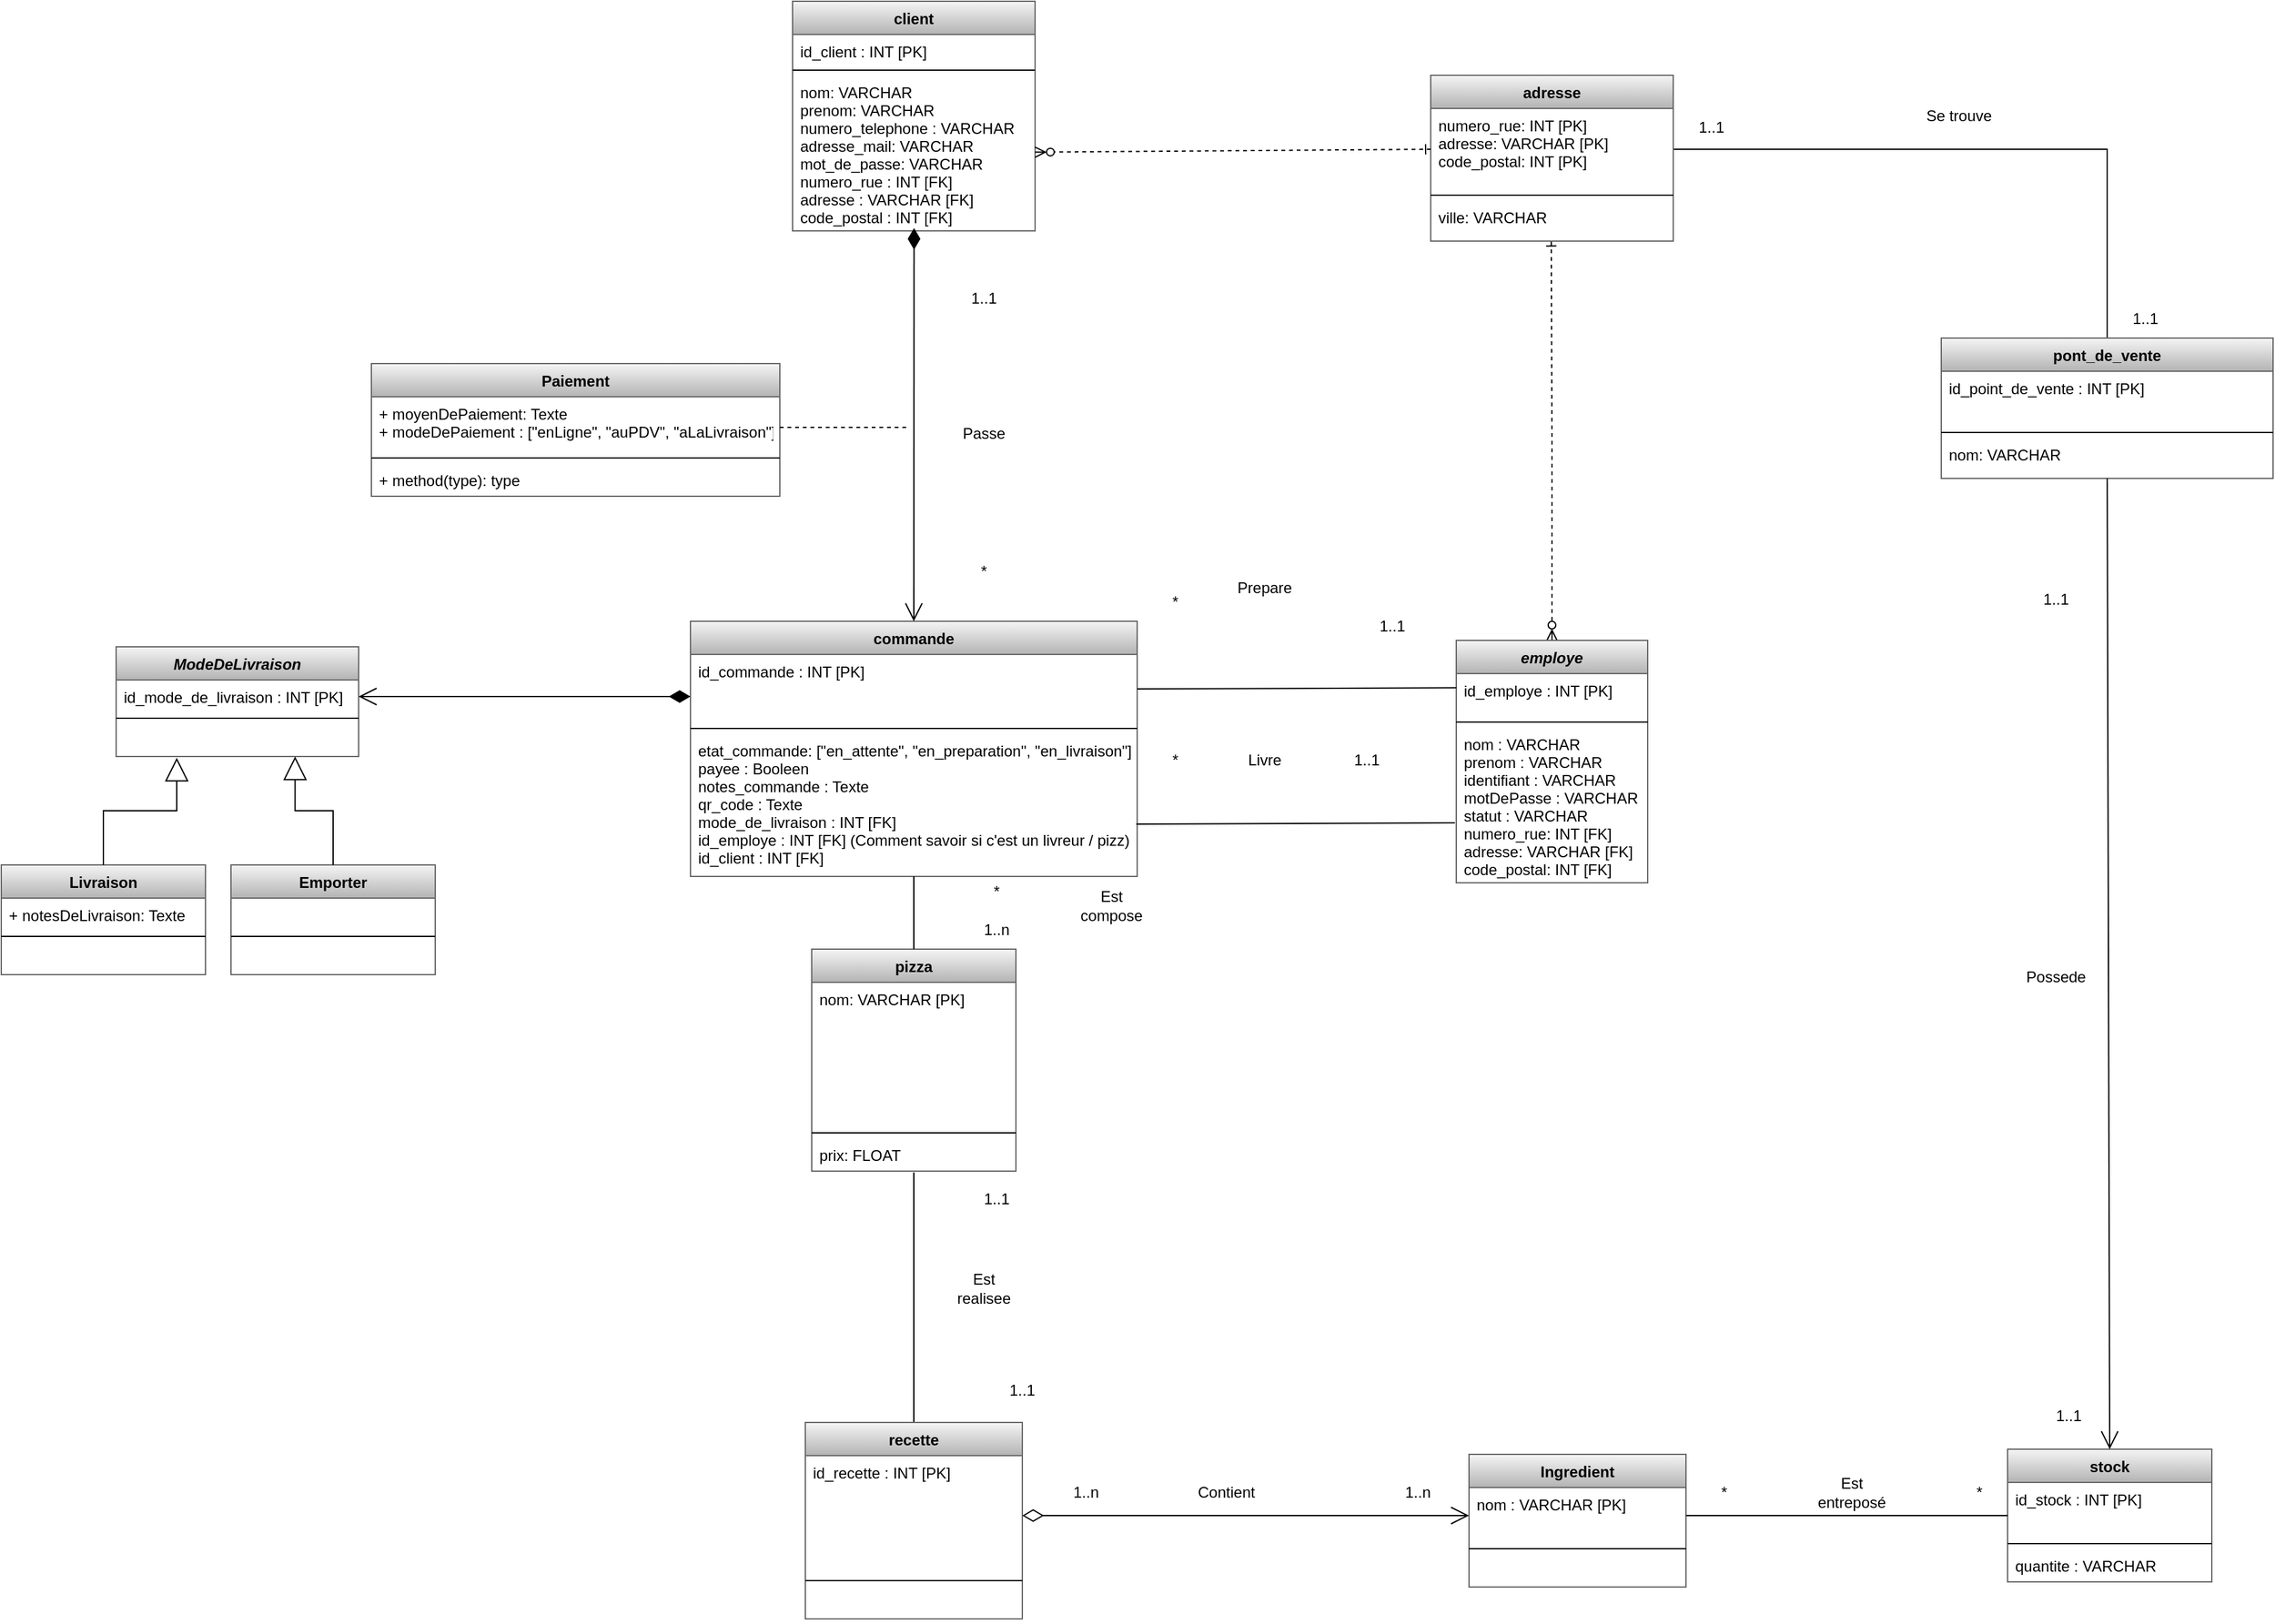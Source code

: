 <mxfile version="20.0.1" type="device"><diagram id="4pZE0eaLuYek-F89iUta" name="Page-1"><mxGraphModel dx="3076" dy="762" grid="1" gridSize="10" guides="1" tooltips="1" connect="1" arrows="1" fold="1" page="1" pageScale="1" pageWidth="827" pageHeight="1169" math="0" shadow="0"><root><mxCell id="0"/><mxCell id="1" parent="0"/><mxCell id="tlW0djvK44GhxYyLrSYD-18" value="client" style="swimlane;fontStyle=1;align=center;verticalAlign=top;childLayout=stackLayout;horizontal=1;startSize=26;horizontalStack=0;resizeParent=1;resizeParentMax=0;resizeLast=0;collapsible=1;marginBottom=0;fillColor=#f5f5f5;gradientColor=#b3b3b3;strokeColor=#666666;" vertex="1" parent="1"><mxGeometry x="-500" y="36" width="190" height="180" as="geometry"/></mxCell><mxCell id="tlW0djvK44GhxYyLrSYD-19" value="id_client : INT [PK]" style="text;strokeColor=none;fillColor=none;align=left;verticalAlign=top;spacingLeft=4;spacingRight=4;overflow=hidden;rotatable=0;points=[[0,0.5],[1,0.5]];portConstraint=eastwest;" vertex="1" parent="tlW0djvK44GhxYyLrSYD-18"><mxGeometry y="26" width="190" height="24" as="geometry"/></mxCell><mxCell id="tlW0djvK44GhxYyLrSYD-20" value="" style="line;strokeWidth=1;fillColor=none;align=left;verticalAlign=middle;spacingTop=-1;spacingLeft=3;spacingRight=3;rotatable=0;labelPosition=right;points=[];portConstraint=eastwest;" vertex="1" parent="tlW0djvK44GhxYyLrSYD-18"><mxGeometry y="50" width="190" height="8" as="geometry"/></mxCell><mxCell id="tlW0djvK44GhxYyLrSYD-21" value="nom: VARCHAR&#10;prenom: VARCHAR&#10;numero_telephone : VARCHAR&#10;adresse_mail: VARCHAR&#10;mot_de_passe: VARCHAR&#10;numero_rue : INT [FK]&#10;adresse : VARCHAR [FK]&#10;code_postal : INT [FK]" style="text;strokeColor=none;fillColor=none;align=left;verticalAlign=top;spacingLeft=4;spacingRight=4;overflow=hidden;rotatable=0;points=[[0,0.5],[1,0.5]];portConstraint=eastwest;" vertex="1" parent="tlW0djvK44GhxYyLrSYD-18"><mxGeometry y="58" width="190" height="122" as="geometry"/></mxCell><mxCell id="tlW0djvK44GhxYyLrSYD-22" style="edgeStyle=orthogonalEdgeStyle;rounded=0;jumpSize=6;orthogonalLoop=1;jettySize=auto;html=1;exitX=0.5;exitY=0;exitDx=0;exitDy=0;entryX=0.497;entryY=0.994;entryDx=0;entryDy=0;entryPerimeter=0;endArrow=ERone;endFill=0;strokeWidth=1;dashed=1;startArrow=ERzeroToMany;startFill=0;" edge="1" parent="1" source="tlW0djvK44GhxYyLrSYD-23" target="tlW0djvK44GhxYyLrSYD-88"><mxGeometry relative="1" as="geometry"/></mxCell><mxCell id="tlW0djvK44GhxYyLrSYD-23" value="employe" style="swimlane;fontStyle=3;align=center;verticalAlign=top;childLayout=stackLayout;horizontal=1;startSize=26;horizontalStack=0;resizeParent=1;resizeParentMax=0;resizeLast=0;collapsible=1;marginBottom=0;fillColor=#f5f5f5;gradientColor=#b3b3b3;strokeColor=#666666;" vertex="1" parent="1"><mxGeometry x="20" y="537" width="150" height="190" as="geometry"><mxRectangle x="340" y="87" width="80" height="26" as="alternateBounds"/></mxGeometry></mxCell><mxCell id="tlW0djvK44GhxYyLrSYD-24" value="id_employe : INT [PK]" style="text;strokeColor=none;fillColor=none;align=left;verticalAlign=top;spacingLeft=4;spacingRight=4;overflow=hidden;rotatable=0;points=[[0,0.5],[1,0.5]];portConstraint=eastwest;" vertex="1" parent="tlW0djvK44GhxYyLrSYD-23"><mxGeometry y="26" width="150" height="34" as="geometry"/></mxCell><mxCell id="tlW0djvK44GhxYyLrSYD-25" value="" style="line;strokeWidth=1;fillColor=none;align=left;verticalAlign=middle;spacingTop=-1;spacingLeft=3;spacingRight=3;rotatable=0;labelPosition=right;points=[];portConstraint=eastwest;" vertex="1" parent="tlW0djvK44GhxYyLrSYD-23"><mxGeometry y="60" width="150" height="8" as="geometry"/></mxCell><mxCell id="tlW0djvK44GhxYyLrSYD-26" value="nom : VARCHAR&#10;prenom : VARCHAR&#10;identifiant : VARCHAR&#10;motDePasse : VARCHAR&#10;statut : VARCHAR&#10;numero_rue: INT [FK]&#10;adresse: VARCHAR [FK]&#10;code_postal: INT [FK]&#10;" style="text;strokeColor=none;fillColor=none;align=left;verticalAlign=top;spacingLeft=4;spacingRight=4;overflow=hidden;rotatable=0;points=[[0,0.5],[1,0.5]];portConstraint=eastwest;" vertex="1" parent="tlW0djvK44GhxYyLrSYD-23"><mxGeometry y="68" width="150" height="122" as="geometry"/></mxCell><mxCell id="tlW0djvK44GhxYyLrSYD-27" value="commande" style="swimlane;fontStyle=1;align=center;verticalAlign=top;childLayout=stackLayout;horizontal=1;startSize=26;horizontalStack=0;resizeParent=1;resizeParentMax=0;resizeLast=0;collapsible=1;marginBottom=0;fillColor=#f5f5f5;gradientColor=#b3b3b3;strokeColor=#666666;" vertex="1" parent="1"><mxGeometry x="-580" y="522" width="350" height="200" as="geometry"/></mxCell><mxCell id="tlW0djvK44GhxYyLrSYD-28" value="id_commande : INT [PK]" style="text;strokeColor=none;fillColor=none;align=left;verticalAlign=top;spacingLeft=4;spacingRight=4;overflow=hidden;rotatable=0;points=[[0,0.5],[1,0.5]];portConstraint=eastwest;" vertex="1" parent="tlW0djvK44GhxYyLrSYD-27"><mxGeometry y="26" width="350" height="54" as="geometry"/></mxCell><mxCell id="tlW0djvK44GhxYyLrSYD-29" value="" style="line;strokeWidth=1;fillColor=none;align=left;verticalAlign=middle;spacingTop=-1;spacingLeft=3;spacingRight=3;rotatable=0;labelPosition=right;points=[];portConstraint=eastwest;" vertex="1" parent="tlW0djvK44GhxYyLrSYD-27"><mxGeometry y="80" width="350" height="8" as="geometry"/></mxCell><mxCell id="tlW0djvK44GhxYyLrSYD-30" value="etat_commande: [&quot;en_attente&quot;, &quot;en_preparation&quot;, &quot;en_livraison&quot;]&#10;payee : Booleen&#10;notes_commande : Texte&#10;qr_code : Texte&#10;mode_de_livraison : INT [FK]&#10;id_employe : INT [FK] (Comment savoir si c'est un livreur / pizz)&#10;id_client : INT [FK]" style="text;strokeColor=none;fillColor=none;align=left;verticalAlign=top;spacingLeft=4;spacingRight=4;overflow=hidden;rotatable=0;points=[[0,0.5],[1,0.5]];portConstraint=eastwest;" vertex="1" parent="tlW0djvK44GhxYyLrSYD-27"><mxGeometry y="88" width="350" height="112" as="geometry"/></mxCell><mxCell id="tlW0djvK44GhxYyLrSYD-31" value="Paiement" style="swimlane;fontStyle=1;align=center;verticalAlign=top;childLayout=stackLayout;horizontal=1;startSize=26;horizontalStack=0;resizeParent=1;resizeParentMax=0;resizeLast=0;collapsible=1;marginBottom=0;fillColor=#f5f5f5;gradientColor=#b3b3b3;strokeColor=#666666;" vertex="1" parent="1"><mxGeometry x="-830" y="320" width="320" height="104" as="geometry"/></mxCell><mxCell id="tlW0djvK44GhxYyLrSYD-32" value="+ moyenDePaiement: Texte&#10;+ modeDePaiement : [&quot;enLigne&quot;, &quot;auPDV&quot;, &quot;aLaLivraison&quot;]" style="text;strokeColor=none;fillColor=none;align=left;verticalAlign=top;spacingLeft=4;spacingRight=4;overflow=hidden;rotatable=0;points=[[0,0.5],[1,0.5]];portConstraint=eastwest;" vertex="1" parent="tlW0djvK44GhxYyLrSYD-31"><mxGeometry y="26" width="320" height="44" as="geometry"/></mxCell><mxCell id="tlW0djvK44GhxYyLrSYD-33" value="" style="line;strokeWidth=1;fillColor=none;align=left;verticalAlign=middle;spacingTop=-1;spacingLeft=3;spacingRight=3;rotatable=0;labelPosition=right;points=[];portConstraint=eastwest;" vertex="1" parent="tlW0djvK44GhxYyLrSYD-31"><mxGeometry y="70" width="320" height="8" as="geometry"/></mxCell><mxCell id="tlW0djvK44GhxYyLrSYD-34" value="+ method(type): type" style="text;strokeColor=none;fillColor=none;align=left;verticalAlign=top;spacingLeft=4;spacingRight=4;overflow=hidden;rotatable=0;points=[[0,0.5],[1,0.5]];portConstraint=eastwest;" vertex="1" parent="tlW0djvK44GhxYyLrSYD-31"><mxGeometry y="78" width="320" height="26" as="geometry"/></mxCell><mxCell id="tlW0djvK44GhxYyLrSYD-35" value="pizza" style="swimlane;fontStyle=1;align=center;verticalAlign=top;childLayout=stackLayout;horizontal=1;startSize=26;horizontalStack=0;resizeParent=1;resizeParentMax=0;resizeLast=0;collapsible=1;marginBottom=0;fillColor=#f5f5f5;gradientColor=#b3b3b3;strokeColor=#666666;" vertex="1" parent="1"><mxGeometry x="-485" y="779" width="160" height="174" as="geometry"/></mxCell><mxCell id="tlW0djvK44GhxYyLrSYD-36" value="nom: VARCHAR [PK]&#10;" style="text;strokeColor=none;fillColor=none;align=left;verticalAlign=top;spacingLeft=4;spacingRight=4;overflow=hidden;rotatable=0;points=[[0,0.5],[1,0.5]];portConstraint=eastwest;" vertex="1" parent="tlW0djvK44GhxYyLrSYD-35"><mxGeometry y="26" width="160" height="114" as="geometry"/></mxCell><mxCell id="tlW0djvK44GhxYyLrSYD-37" value="" style="line;strokeWidth=1;fillColor=none;align=left;verticalAlign=middle;spacingTop=-1;spacingLeft=3;spacingRight=3;rotatable=0;labelPosition=right;points=[];portConstraint=eastwest;" vertex="1" parent="tlW0djvK44GhxYyLrSYD-35"><mxGeometry y="140" width="160" height="8" as="geometry"/></mxCell><mxCell id="tlW0djvK44GhxYyLrSYD-38" value="prix: FLOAT" style="text;strokeColor=none;fillColor=none;align=left;verticalAlign=top;spacingLeft=4;spacingRight=4;overflow=hidden;rotatable=0;points=[[0,0.5],[1,0.5]];portConstraint=eastwest;" vertex="1" parent="tlW0djvK44GhxYyLrSYD-35"><mxGeometry y="148" width="160" height="26" as="geometry"/></mxCell><mxCell id="tlW0djvK44GhxYyLrSYD-39" style="edgeStyle=orthogonalEdgeStyle;rounded=0;jumpSize=6;orthogonalLoop=1;jettySize=auto;html=1;exitX=0.5;exitY=0;exitDx=0;exitDy=0;entryX=1;entryY=0.5;entryDx=0;entryDy=0;endArrow=none;endFill=0;strokeWidth=1;" edge="1" parent="1" source="tlW0djvK44GhxYyLrSYD-40" target="tlW0djvK44GhxYyLrSYD-86"><mxGeometry relative="1" as="geometry"/></mxCell><mxCell id="tlW0djvK44GhxYyLrSYD-40" value="pont_de_vente" style="swimlane;fontStyle=1;align=center;verticalAlign=top;childLayout=stackLayout;horizontal=1;startSize=26;horizontalStack=0;resizeParent=1;resizeParentMax=0;resizeLast=0;collapsible=1;marginBottom=0;fillColor=#f5f5f5;gradientColor=#b3b3b3;strokeColor=#666666;" vertex="1" parent="1"><mxGeometry x="400" y="300" width="260" height="110" as="geometry"/></mxCell><mxCell id="tlW0djvK44GhxYyLrSYD-41" value="id_point_de_vente : INT [PK]" style="text;strokeColor=none;fillColor=none;align=left;verticalAlign=top;spacingLeft=4;spacingRight=4;overflow=hidden;rotatable=0;points=[[0,0.5],[1,0.5]];portConstraint=eastwest;" vertex="1" parent="tlW0djvK44GhxYyLrSYD-40"><mxGeometry y="26" width="260" height="44" as="geometry"/></mxCell><mxCell id="tlW0djvK44GhxYyLrSYD-42" value="" style="line;strokeWidth=1;fillColor=none;align=left;verticalAlign=middle;spacingTop=-1;spacingLeft=3;spacingRight=3;rotatable=0;labelPosition=right;points=[];portConstraint=eastwest;" vertex="1" parent="tlW0djvK44GhxYyLrSYD-40"><mxGeometry y="70" width="260" height="8" as="geometry"/></mxCell><mxCell id="tlW0djvK44GhxYyLrSYD-43" value="nom: VARCHAR" style="text;strokeColor=none;fillColor=none;align=left;verticalAlign=top;spacingLeft=4;spacingRight=4;overflow=hidden;rotatable=0;points=[[0,0.5],[1,0.5]];portConstraint=eastwest;" vertex="1" parent="tlW0djvK44GhxYyLrSYD-40"><mxGeometry y="78" width="260" height="32" as="geometry"/></mxCell><mxCell id="tlW0djvK44GhxYyLrSYD-44" value="stock" style="swimlane;fontStyle=1;align=center;verticalAlign=top;childLayout=stackLayout;horizontal=1;startSize=26;horizontalStack=0;resizeParent=1;resizeParentMax=0;resizeLast=0;collapsible=1;marginBottom=0;fillColor=#f5f5f5;gradientColor=#b3b3b3;strokeColor=#666666;" vertex="1" parent="1"><mxGeometry x="452" y="1171" width="160" height="104" as="geometry"/></mxCell><mxCell id="tlW0djvK44GhxYyLrSYD-45" value="id_stock : INT [PK]" style="text;strokeColor=none;fillColor=none;align=left;verticalAlign=top;spacingLeft=4;spacingRight=4;overflow=hidden;rotatable=0;points=[[0,0.5],[1,0.5]];portConstraint=eastwest;" vertex="1" parent="tlW0djvK44GhxYyLrSYD-44"><mxGeometry y="26" width="160" height="44" as="geometry"/></mxCell><mxCell id="tlW0djvK44GhxYyLrSYD-46" value="" style="line;strokeWidth=1;fillColor=none;align=left;verticalAlign=middle;spacingTop=-1;spacingLeft=3;spacingRight=3;rotatable=0;labelPosition=right;points=[];portConstraint=eastwest;" vertex="1" parent="tlW0djvK44GhxYyLrSYD-44"><mxGeometry y="70" width="160" height="8" as="geometry"/></mxCell><mxCell id="tlW0djvK44GhxYyLrSYD-47" value="quantite : VARCHAR" style="text;strokeColor=none;fillColor=none;align=left;verticalAlign=top;spacingLeft=4;spacingRight=4;overflow=hidden;rotatable=0;points=[[0,0.5],[1,0.5]];portConstraint=eastwest;" vertex="1" parent="tlW0djvK44GhxYyLrSYD-44"><mxGeometry y="78" width="160" height="26" as="geometry"/></mxCell><mxCell id="tlW0djvK44GhxYyLrSYD-68" value="ModeDeLivraison" style="swimlane;fontStyle=3;align=center;verticalAlign=top;childLayout=stackLayout;horizontal=1;startSize=26;horizontalStack=0;resizeParent=1;resizeParentMax=0;resizeLast=0;collapsible=1;marginBottom=0;fillColor=#f5f5f5;gradientColor=#b3b3b3;strokeColor=#666666;" vertex="1" parent="1"><mxGeometry x="-1030" y="542" width="190" height="86" as="geometry"/></mxCell><mxCell id="tlW0djvK44GhxYyLrSYD-69" value="id_mode_de_livraison : INT [PK]" style="text;strokeColor=none;fillColor=none;align=left;verticalAlign=top;spacingLeft=4;spacingRight=4;overflow=hidden;rotatable=0;points=[[0,0.5],[1,0.5]];portConstraint=eastwest;" vertex="1" parent="tlW0djvK44GhxYyLrSYD-68"><mxGeometry y="26" width="190" height="26" as="geometry"/></mxCell><mxCell id="tlW0djvK44GhxYyLrSYD-70" value="" style="line;strokeWidth=1;fillColor=none;align=left;verticalAlign=middle;spacingTop=-1;spacingLeft=3;spacingRight=3;rotatable=0;labelPosition=right;points=[];portConstraint=eastwest;" vertex="1" parent="tlW0djvK44GhxYyLrSYD-68"><mxGeometry y="52" width="190" height="8" as="geometry"/></mxCell><mxCell id="tlW0djvK44GhxYyLrSYD-71" value=" " style="text;strokeColor=none;fillColor=none;align=left;verticalAlign=top;spacingLeft=4;spacingRight=4;overflow=hidden;rotatable=0;points=[[0,0.5],[1,0.5]];portConstraint=eastwest;" vertex="1" parent="tlW0djvK44GhxYyLrSYD-68"><mxGeometry y="60" width="190" height="26" as="geometry"/></mxCell><mxCell id="tlW0djvK44GhxYyLrSYD-72" value="Livraison" style="swimlane;fontStyle=1;align=center;verticalAlign=top;childLayout=stackLayout;horizontal=1;startSize=26;horizontalStack=0;resizeParent=1;resizeParentMax=0;resizeLast=0;collapsible=1;marginBottom=0;fillColor=#f5f5f5;gradientColor=#b3b3b3;strokeColor=#666666;" vertex="1" parent="1"><mxGeometry x="-1120" y="713" width="160" height="86" as="geometry"/></mxCell><mxCell id="tlW0djvK44GhxYyLrSYD-73" value="+ notesDeLivraison: Texte" style="text;strokeColor=none;fillColor=none;align=left;verticalAlign=top;spacingLeft=4;spacingRight=4;overflow=hidden;rotatable=0;points=[[0,0.5],[1,0.5]];portConstraint=eastwest;" vertex="1" parent="tlW0djvK44GhxYyLrSYD-72"><mxGeometry y="26" width="160" height="26" as="geometry"/></mxCell><mxCell id="tlW0djvK44GhxYyLrSYD-74" value="" style="line;strokeWidth=1;fillColor=none;align=left;verticalAlign=middle;spacingTop=-1;spacingLeft=3;spacingRight=3;rotatable=0;labelPosition=right;points=[];portConstraint=eastwest;" vertex="1" parent="tlW0djvK44GhxYyLrSYD-72"><mxGeometry y="52" width="160" height="8" as="geometry"/></mxCell><mxCell id="tlW0djvK44GhxYyLrSYD-75" value="  " style="text;strokeColor=none;fillColor=none;align=left;verticalAlign=top;spacingLeft=4;spacingRight=4;overflow=hidden;rotatable=0;points=[[0,0.5],[1,0.5]];portConstraint=eastwest;" vertex="1" parent="tlW0djvK44GhxYyLrSYD-72"><mxGeometry y="60" width="160" height="26" as="geometry"/></mxCell><mxCell id="tlW0djvK44GhxYyLrSYD-76" value="Emporter" style="swimlane;fontStyle=1;align=center;verticalAlign=top;childLayout=stackLayout;horizontal=1;startSize=26;horizontalStack=0;resizeParent=1;resizeParentMax=0;resizeLast=0;collapsible=1;marginBottom=0;fillColor=#f5f5f5;gradientColor=#b3b3b3;strokeColor=#666666;" vertex="1" parent="1"><mxGeometry x="-940" y="713" width="160" height="86" as="geometry"/></mxCell><mxCell id="tlW0djvK44GhxYyLrSYD-77" value=" " style="text;strokeColor=none;fillColor=none;align=left;verticalAlign=top;spacingLeft=4;spacingRight=4;overflow=hidden;rotatable=0;points=[[0,0.5],[1,0.5]];portConstraint=eastwest;" vertex="1" parent="tlW0djvK44GhxYyLrSYD-76"><mxGeometry y="26" width="160" height="26" as="geometry"/></mxCell><mxCell id="tlW0djvK44GhxYyLrSYD-78" value="" style="line;strokeWidth=1;fillColor=none;align=left;verticalAlign=middle;spacingTop=-1;spacingLeft=3;spacingRight=3;rotatable=0;labelPosition=right;points=[];portConstraint=eastwest;" vertex="1" parent="tlW0djvK44GhxYyLrSYD-76"><mxGeometry y="52" width="160" height="8" as="geometry"/></mxCell><mxCell id="tlW0djvK44GhxYyLrSYD-79" value=" " style="text;strokeColor=none;fillColor=none;align=left;verticalAlign=top;spacingLeft=4;spacingRight=4;overflow=hidden;rotatable=0;points=[[0,0.5],[1,0.5]];portConstraint=eastwest;" vertex="1" parent="tlW0djvK44GhxYyLrSYD-76"><mxGeometry y="60" width="160" height="26" as="geometry"/></mxCell><mxCell id="tlW0djvK44GhxYyLrSYD-150" style="edgeStyle=orthogonalEdgeStyle;rounded=0;orthogonalLoop=1;jettySize=auto;html=1;exitX=0.5;exitY=0;exitDx=0;exitDy=0;entryX=0.5;entryY=1.038;entryDx=0;entryDy=0;entryPerimeter=0;startArrow=none;startFill=0;endArrow=none;endFill=0;" edge="1" parent="1" source="tlW0djvK44GhxYyLrSYD-81" target="tlW0djvK44GhxYyLrSYD-38"><mxGeometry relative="1" as="geometry"/></mxCell><mxCell id="tlW0djvK44GhxYyLrSYD-81" value="recette" style="swimlane;fontStyle=1;align=center;verticalAlign=top;childLayout=stackLayout;horizontal=1;startSize=26;horizontalStack=0;resizeParent=1;resizeParentMax=0;resizeLast=0;collapsible=1;marginBottom=0;fillColor=#f5f5f5;gradientColor=#b3b3b3;strokeColor=#666666;" vertex="1" parent="1"><mxGeometry x="-490" y="1150" width="170" height="154" as="geometry"/></mxCell><mxCell id="tlW0djvK44GhxYyLrSYD-82" value="id_recette : INT [PK]" style="text;strokeColor=none;fillColor=none;align=left;verticalAlign=top;spacingLeft=4;spacingRight=4;overflow=hidden;rotatable=0;points=[[0,0.5],[1,0.5]];portConstraint=eastwest;" vertex="1" parent="tlW0djvK44GhxYyLrSYD-81"><mxGeometry y="26" width="170" height="94" as="geometry"/></mxCell><mxCell id="tlW0djvK44GhxYyLrSYD-83" value="" style="line;strokeWidth=1;fillColor=none;align=left;verticalAlign=middle;spacingTop=-1;spacingLeft=3;spacingRight=3;rotatable=0;labelPosition=right;points=[];portConstraint=eastwest;" vertex="1" parent="tlW0djvK44GhxYyLrSYD-81"><mxGeometry y="120" width="170" height="8" as="geometry"/></mxCell><mxCell id="tlW0djvK44GhxYyLrSYD-84" value=" " style="text;strokeColor=none;fillColor=none;align=left;verticalAlign=top;spacingLeft=4;spacingRight=4;overflow=hidden;rotatable=0;points=[[0,0.5],[1,0.5]];portConstraint=eastwest;" vertex="1" parent="tlW0djvK44GhxYyLrSYD-81"><mxGeometry y="128" width="170" height="26" as="geometry"/></mxCell><mxCell id="tlW0djvK44GhxYyLrSYD-85" value="adresse" style="swimlane;fontStyle=1;align=center;verticalAlign=top;childLayout=stackLayout;horizontal=1;startSize=26;horizontalStack=0;resizeParent=1;resizeParentMax=0;resizeLast=0;collapsible=1;marginBottom=0;fillColor=#f5f5f5;gradientColor=#b3b3b3;strokeColor=#666666;" vertex="1" parent="1"><mxGeometry y="94" width="190" height="130" as="geometry"/></mxCell><mxCell id="tlW0djvK44GhxYyLrSYD-86" value="numero_rue: INT [PK]&#10;adresse: VARCHAR [PK]&#10;code_postal: INT [PK]&#10;" style="text;strokeColor=none;fillColor=none;align=left;verticalAlign=top;spacingLeft=4;spacingRight=4;overflow=hidden;rotatable=0;points=[[0,0.5],[1,0.5]];portConstraint=eastwest;" vertex="1" parent="tlW0djvK44GhxYyLrSYD-85"><mxGeometry y="26" width="190" height="64" as="geometry"/></mxCell><mxCell id="tlW0djvK44GhxYyLrSYD-87" value="" style="line;strokeWidth=1;fillColor=none;align=left;verticalAlign=middle;spacingTop=-1;spacingLeft=3;spacingRight=3;rotatable=0;labelPosition=right;points=[];portConstraint=eastwest;" vertex="1" parent="tlW0djvK44GhxYyLrSYD-85"><mxGeometry y="90" width="190" height="8" as="geometry"/></mxCell><mxCell id="tlW0djvK44GhxYyLrSYD-88" value="ville: VARCHAR" style="text;strokeColor=none;fillColor=none;align=left;verticalAlign=top;spacingLeft=4;spacingRight=4;overflow=hidden;rotatable=0;points=[[0,0.5],[1,0.5]];portConstraint=eastwest;" vertex="1" parent="tlW0djvK44GhxYyLrSYD-85"><mxGeometry y="98" width="190" height="32" as="geometry"/></mxCell><mxCell id="tlW0djvK44GhxYyLrSYD-89" value="" style="endArrow=ERzeroToMany;html=1;rounded=0;exitX=0;exitY=0.5;exitDx=0;exitDy=0;dashed=1;endFill=0;startArrow=ERone;startFill=0;" edge="1" parent="1" source="tlW0djvK44GhxYyLrSYD-86" target="tlW0djvK44GhxYyLrSYD-21"><mxGeometry width="50" height="50" relative="1" as="geometry"><mxPoint x="240" y="360" as="sourcePoint"/><mxPoint x="290" y="310" as="targetPoint"/></mxGeometry></mxCell><mxCell id="tlW0djvK44GhxYyLrSYD-90" value="Se trouve" style="text;html=1;strokeColor=none;fillColor=none;align=center;verticalAlign=middle;whiteSpace=wrap;rounded=0;" vertex="1" parent="1"><mxGeometry x="384" y="111" width="60" height="30" as="geometry"/></mxCell><mxCell id="tlW0djvK44GhxYyLrSYD-91" value="1..1" style="text;html=1;strokeColor=none;fillColor=none;align=center;verticalAlign=middle;whiteSpace=wrap;rounded=0;" vertex="1" parent="1"><mxGeometry x="530" y="270" width="60" height="30" as="geometry"/></mxCell><mxCell id="tlW0djvK44GhxYyLrSYD-98" value="Passe" style="text;html=1;strokeColor=none;fillColor=none;align=center;verticalAlign=middle;whiteSpace=wrap;rounded=0;" vertex="1" parent="1"><mxGeometry x="-380" y="360" width="60" height="30" as="geometry"/></mxCell><mxCell id="tlW0djvK44GhxYyLrSYD-99" value="1..1" style="text;html=1;strokeColor=none;fillColor=none;align=center;verticalAlign=middle;whiteSpace=wrap;rounded=0;" vertex="1" parent="1"><mxGeometry x="-380" y="254" width="60" height="30" as="geometry"/></mxCell><mxCell id="tlW0djvK44GhxYyLrSYD-100" value="*" style="text;html=1;strokeColor=none;fillColor=none;align=center;verticalAlign=middle;whiteSpace=wrap;rounded=0;" vertex="1" parent="1"><mxGeometry x="-380" y="468" width="60" height="30" as="geometry"/></mxCell><mxCell id="tlW0djvK44GhxYyLrSYD-101" value="" style="endArrow=block;endSize=16;endFill=0;html=1;rounded=0;exitX=0.5;exitY=0;exitDx=0;exitDy=0;entryX=0.25;entryY=1.038;entryDx=0;entryDy=0;entryPerimeter=0;edgeStyle=orthogonalEdgeStyle;" edge="1" parent="1" source="tlW0djvK44GhxYyLrSYD-72" target="tlW0djvK44GhxYyLrSYD-71"><mxGeometry width="160" relative="1" as="geometry"><mxPoint x="-810" y="613" as="sourcePoint"/><mxPoint x="-650" y="613" as="targetPoint"/></mxGeometry></mxCell><mxCell id="tlW0djvK44GhxYyLrSYD-102" value="" style="endArrow=block;endSize=16;endFill=0;html=1;rounded=0;exitX=0.5;exitY=0;exitDx=0;exitDy=0;edgeStyle=orthogonalEdgeStyle;entryX=0.738;entryY=1;entryDx=0;entryDy=0;entryPerimeter=0;" edge="1" parent="1" source="tlW0djvK44GhxYyLrSYD-76" target="tlW0djvK44GhxYyLrSYD-71"><mxGeometry width="160" relative="1" as="geometry"><mxPoint x="-740" y="653" as="sourcePoint"/><mxPoint x="-790" y="563" as="targetPoint"/></mxGeometry></mxCell><mxCell id="tlW0djvK44GhxYyLrSYD-103" value="Est realisee" style="text;html=1;strokeColor=none;fillColor=none;align=center;verticalAlign=middle;whiteSpace=wrap;rounded=0;" vertex="1" parent="1"><mxGeometry x="-380" y="1030" width="60" height="30" as="geometry"/></mxCell><mxCell id="tlW0djvK44GhxYyLrSYD-104" value="1..1" style="text;html=1;strokeColor=none;fillColor=none;align=center;verticalAlign=middle;whiteSpace=wrap;rounded=0;" vertex="1" parent="1"><mxGeometry x="-350" y="1110" width="60" height="30" as="geometry"/></mxCell><mxCell id="tlW0djvK44GhxYyLrSYD-105" value="1..1" style="text;html=1;strokeColor=none;fillColor=none;align=center;verticalAlign=middle;whiteSpace=wrap;rounded=0;" vertex="1" parent="1"><mxGeometry x="-370" y="960" width="60" height="30" as="geometry"/></mxCell><mxCell id="tlW0djvK44GhxYyLrSYD-106" value="Possede" style="text;html=1;strokeColor=none;fillColor=none;align=center;verticalAlign=middle;whiteSpace=wrap;rounded=0;" vertex="1" parent="1"><mxGeometry x="460" y="786" width="60" height="30" as="geometry"/></mxCell><mxCell id="tlW0djvK44GhxYyLrSYD-107" value="1..1" style="text;html=1;strokeColor=none;fillColor=none;align=center;verticalAlign=middle;whiteSpace=wrap;rounded=0;" vertex="1" parent="1"><mxGeometry x="460" y="490" width="60" height="30" as="geometry"/></mxCell><mxCell id="tlW0djvK44GhxYyLrSYD-108" value="1..1" style="text;html=1;strokeColor=none;fillColor=none;align=center;verticalAlign=middle;whiteSpace=wrap;rounded=0;" vertex="1" parent="1"><mxGeometry x="470" y="1130" width="60" height="30" as="geometry"/></mxCell><mxCell id="tlW0djvK44GhxYyLrSYD-109" value="Est compose" style="text;html=1;strokeColor=none;fillColor=none;align=center;verticalAlign=middle;whiteSpace=wrap;rounded=0;" vertex="1" parent="1"><mxGeometry x="-280" y="730" width="60" height="30" as="geometry"/></mxCell><mxCell id="tlW0djvK44GhxYyLrSYD-110" value="1..n" style="text;html=1;strokeColor=none;fillColor=none;align=center;verticalAlign=middle;whiteSpace=wrap;rounded=0;" vertex="1" parent="1"><mxGeometry x="-370" y="749" width="60" height="30" as="geometry"/></mxCell><mxCell id="tlW0djvK44GhxYyLrSYD-111" value="*" style="text;html=1;strokeColor=none;fillColor=none;align=center;verticalAlign=middle;whiteSpace=wrap;rounded=0;" vertex="1" parent="1"><mxGeometry x="-370" y="719" width="60" height="30" as="geometry"/></mxCell><mxCell id="tlW0djvK44GhxYyLrSYD-112" value="" style="endArrow=open;html=1;endSize=12;startArrow=diamondThin;startSize=14;startFill=1;align=left;verticalAlign=bottom;rounded=0;exitX=0.501;exitY=0.982;exitDx=0;exitDy=0;exitPerimeter=0;entryX=0.5;entryY=0;entryDx=0;entryDy=0;jumpSize=6;strokeWidth=1;" edge="1" parent="1" source="tlW0djvK44GhxYyLrSYD-21" target="tlW0djvK44GhxYyLrSYD-27"><mxGeometry x="-1" y="3" relative="1" as="geometry"><mxPoint x="-300" y="330" as="sourcePoint"/><mxPoint x="-400" y="480" as="targetPoint"/></mxGeometry></mxCell><mxCell id="tlW0djvK44GhxYyLrSYD-113" value="" style="endArrow=none;html=1;endSize=12;startArrow=none;startSize=14;startFill=0;edgeStyle=orthogonalEdgeStyle;align=left;verticalAlign=bottom;rounded=0;strokeWidth=1;jumpSize=6;exitX=0.5;exitY=0;exitDx=0;exitDy=0;entryX=0.5;entryY=1;entryDx=0;entryDy=0;endFill=0;" edge="1" parent="1" source="tlW0djvK44GhxYyLrSYD-35" target="tlW0djvK44GhxYyLrSYD-27"><mxGeometry x="-1" y="3" relative="1" as="geometry"><mxPoint x="-290" y="720" as="sourcePoint"/><mxPoint x="-190" y="720" as="targetPoint"/></mxGeometry></mxCell><mxCell id="tlW0djvK44GhxYyLrSYD-114" value="Ingredient" style="swimlane;fontStyle=1;align=center;verticalAlign=top;childLayout=stackLayout;horizontal=1;startSize=26;horizontalStack=0;resizeParent=1;resizeParentMax=0;resizeLast=0;collapsible=1;marginBottom=0;fillColor=#f5f5f5;gradientColor=#b3b3b3;strokeColor=#666666;" vertex="1" parent="1"><mxGeometry x="30" y="1175" width="170" height="104" as="geometry"/></mxCell><mxCell id="tlW0djvK44GhxYyLrSYD-115" value="nom : VARCHAR [PK]" style="text;strokeColor=none;fillColor=none;align=left;verticalAlign=top;spacingLeft=4;spacingRight=4;overflow=hidden;rotatable=0;points=[[0,0.5],[1,0.5]];portConstraint=eastwest;" vertex="1" parent="tlW0djvK44GhxYyLrSYD-114"><mxGeometry y="26" width="170" height="44" as="geometry"/></mxCell><mxCell id="tlW0djvK44GhxYyLrSYD-116" value="" style="line;strokeWidth=1;fillColor=none;align=left;verticalAlign=middle;spacingTop=-1;spacingLeft=3;spacingRight=3;rotatable=0;labelPosition=right;points=[];portConstraint=eastwest;" vertex="1" parent="tlW0djvK44GhxYyLrSYD-114"><mxGeometry y="70" width="170" height="8" as="geometry"/></mxCell><mxCell id="tlW0djvK44GhxYyLrSYD-117" value=" " style="text;strokeColor=none;fillColor=none;align=left;verticalAlign=top;spacingLeft=4;spacingRight=4;overflow=hidden;rotatable=0;points=[[0,0.5],[1,0.5]];portConstraint=eastwest;" vertex="1" parent="tlW0djvK44GhxYyLrSYD-114"><mxGeometry y="78" width="170" height="26" as="geometry"/></mxCell><mxCell id="tlW0djvK44GhxYyLrSYD-118" value="Contient" style="text;html=1;strokeColor=none;fillColor=none;align=center;verticalAlign=middle;whiteSpace=wrap;rounded=0;" vertex="1" parent="1"><mxGeometry x="-190" y="1190" width="60" height="30" as="geometry"/></mxCell><mxCell id="tlW0djvK44GhxYyLrSYD-119" value="1..n" style="text;html=1;strokeColor=none;fillColor=none;align=center;verticalAlign=middle;whiteSpace=wrap;rounded=0;" vertex="1" parent="1"><mxGeometry x="-40" y="1190" width="60" height="30" as="geometry"/></mxCell><mxCell id="tlW0djvK44GhxYyLrSYD-120" value="1..n" style="text;html=1;strokeColor=none;fillColor=none;align=center;verticalAlign=middle;whiteSpace=wrap;rounded=0;" vertex="1" parent="1"><mxGeometry x="-300" y="1190" width="60" height="30" as="geometry"/></mxCell><mxCell id="tlW0djvK44GhxYyLrSYD-121" value="Est entreposé" style="text;html=1;strokeColor=none;fillColor=none;align=center;verticalAlign=middle;whiteSpace=wrap;rounded=0;" vertex="1" parent="1"><mxGeometry x="300" y="1190" width="60" height="30" as="geometry"/></mxCell><mxCell id="tlW0djvK44GhxYyLrSYD-122" value="*" style="text;html=1;strokeColor=none;fillColor=none;align=center;verticalAlign=middle;whiteSpace=wrap;rounded=0;" vertex="1" parent="1"><mxGeometry x="400" y="1190" width="60" height="30" as="geometry"/></mxCell><mxCell id="tlW0djvK44GhxYyLrSYD-123" value="*" style="text;html=1;strokeColor=none;fillColor=none;align=center;verticalAlign=middle;whiteSpace=wrap;rounded=0;" vertex="1" parent="1"><mxGeometry x="200" y="1190" width="60" height="30" as="geometry"/></mxCell><mxCell id="tlW0djvK44GhxYyLrSYD-127" value="" style="endArrow=none;dashed=1;html=1;rounded=0;strokeWidth=1;jumpSize=6;" edge="1" parent="1"><mxGeometry width="50" height="50" relative="1" as="geometry"><mxPoint x="-510" y="370" as="sourcePoint"/><mxPoint x="-410" y="370" as="targetPoint"/></mxGeometry></mxCell><mxCell id="tlW0djvK44GhxYyLrSYD-129" style="edgeStyle=none;rounded=0;jumpSize=6;orthogonalLoop=1;jettySize=auto;html=1;exitX=1;exitY=0.5;exitDx=0;exitDy=0;entryX=0;entryY=0.5;entryDx=0;entryDy=0;endArrow=none;endFill=0;strokeWidth=1;" edge="1" parent="1" source="tlW0djvK44GhxYyLrSYD-115" target="tlW0djvK44GhxYyLrSYD-44"><mxGeometry relative="1" as="geometry"/></mxCell><mxCell id="tlW0djvK44GhxYyLrSYD-136" value="1..1" style="text;html=1;strokeColor=none;fillColor=none;align=center;verticalAlign=middle;whiteSpace=wrap;rounded=0;" vertex="1" parent="1"><mxGeometry x="190" y="120" width="60" height="30" as="geometry"/></mxCell><mxCell id="tlW0djvK44GhxYyLrSYD-137" value="" style="endArrow=open;html=1;endSize=12;startArrow=none;startSize=14;startFill=0;align=left;verticalAlign=bottom;rounded=0;entryX=0.5;entryY=0;entryDx=0;entryDy=0;" edge="1" parent="1" source="tlW0djvK44GhxYyLrSYD-43" target="tlW0djvK44GhxYyLrSYD-44"><mxGeometry x="-1" y="3" relative="1" as="geometry"><mxPoint x="532" y="530" as="sourcePoint"/><mxPoint x="700" y="670.82" as="targetPoint"/></mxGeometry></mxCell><mxCell id="tlW0djvK44GhxYyLrSYD-138" style="edgeStyle=none;rounded=0;orthogonalLoop=1;jettySize=auto;html=1;exitX=1;exitY=0.5;exitDx=0;exitDy=0;entryX=0.001;entryY=0.328;entryDx=0;entryDy=0;entryPerimeter=0;endArrow=none;endFill=0;" edge="1" parent="1" source="tlW0djvK44GhxYyLrSYD-28" target="tlW0djvK44GhxYyLrSYD-24"><mxGeometry relative="1" as="geometry"><mxPoint x="-21.56" y="576.67" as="targetPoint"/></mxGeometry></mxCell><mxCell id="tlW0djvK44GhxYyLrSYD-139" value="Prepare" style="text;html=1;strokeColor=none;fillColor=none;align=center;verticalAlign=middle;whiteSpace=wrap;rounded=0;" vertex="1" parent="1"><mxGeometry x="-160" y="481" width="60" height="30" as="geometry"/></mxCell><mxCell id="tlW0djvK44GhxYyLrSYD-140" value="*" style="text;html=1;strokeColor=none;fillColor=none;align=center;verticalAlign=middle;whiteSpace=wrap;rounded=0;" vertex="1" parent="1"><mxGeometry x="-230" y="492" width="60" height="30" as="geometry"/></mxCell><mxCell id="tlW0djvK44GhxYyLrSYD-142" style="edgeStyle=none;rounded=0;orthogonalLoop=1;jettySize=auto;html=1;exitX=-0.007;exitY=0.615;exitDx=0;exitDy=0;endArrow=none;endFill=0;entryX=0.998;entryY=0.634;entryDx=0;entryDy=0;entryPerimeter=0;exitPerimeter=0;" edge="1" parent="1" source="tlW0djvK44GhxYyLrSYD-26" target="tlW0djvK44GhxYyLrSYD-30"><mxGeometry relative="1" as="geometry"><mxPoint x="-20" y="669" as="sourcePoint"/><mxPoint x="-230" y="660" as="targetPoint"/></mxGeometry></mxCell><mxCell id="tlW0djvK44GhxYyLrSYD-143" value="Livre" style="text;html=1;strokeColor=none;fillColor=none;align=center;verticalAlign=middle;whiteSpace=wrap;rounded=0;" vertex="1" parent="1"><mxGeometry x="-160" y="616" width="60" height="30" as="geometry"/></mxCell><mxCell id="tlW0djvK44GhxYyLrSYD-144" value="*" style="text;html=1;strokeColor=none;fillColor=none;align=center;verticalAlign=middle;whiteSpace=wrap;rounded=0;" vertex="1" parent="1"><mxGeometry x="-230" y="616" width="60" height="30" as="geometry"/></mxCell><mxCell id="tlW0djvK44GhxYyLrSYD-145" value="1..1" style="text;html=1;strokeColor=none;fillColor=none;align=center;verticalAlign=middle;whiteSpace=wrap;rounded=0;" vertex="1" parent="1"><mxGeometry x="-80" y="616" width="60" height="30" as="geometry"/></mxCell><mxCell id="tlW0djvK44GhxYyLrSYD-146" value="" style="endArrow=open;html=1;endSize=12;startArrow=diamondThin;startSize=14;startFill=0;edgeStyle=orthogonalEdgeStyle;align=left;verticalAlign=bottom;rounded=0;exitX=1;exitY=0.5;exitDx=0;exitDy=0;entryX=0;entryY=0.5;entryDx=0;entryDy=0;" edge="1" parent="1" source="tlW0djvK44GhxYyLrSYD-82" target="tlW0djvK44GhxYyLrSYD-115"><mxGeometry x="-1" y="3" relative="1" as="geometry"><mxPoint x="-220" y="1275" as="sourcePoint"/><mxPoint x="-60" y="1275" as="targetPoint"/></mxGeometry></mxCell><mxCell id="tlW0djvK44GhxYyLrSYD-147" value="" style="endArrow=open;html=1;endSize=12;startArrow=diamondThin;startSize=14;startFill=1;edgeStyle=orthogonalEdgeStyle;align=left;verticalAlign=bottom;rounded=0;entryX=1;entryY=0.5;entryDx=0;entryDy=0;" edge="1" parent="1" source="tlW0djvK44GhxYyLrSYD-28" target="tlW0djvK44GhxYyLrSYD-69"><mxGeometry x="-1" y="3" relative="1" as="geometry"><mxPoint x="-820" y="650" as="sourcePoint"/><mxPoint x="-660" y="650" as="targetPoint"/><Array as="points"><mxPoint x="-660" y="581"/><mxPoint x="-660" y="581"/></Array></mxGeometry></mxCell><mxCell id="tlW0djvK44GhxYyLrSYD-149" value="1..1" style="text;html=1;strokeColor=none;fillColor=none;align=center;verticalAlign=middle;whiteSpace=wrap;rounded=0;" vertex="1" parent="1"><mxGeometry x="-60" y="511" width="60" height="30" as="geometry"/></mxCell></root></mxGraphModel></diagram></mxfile>